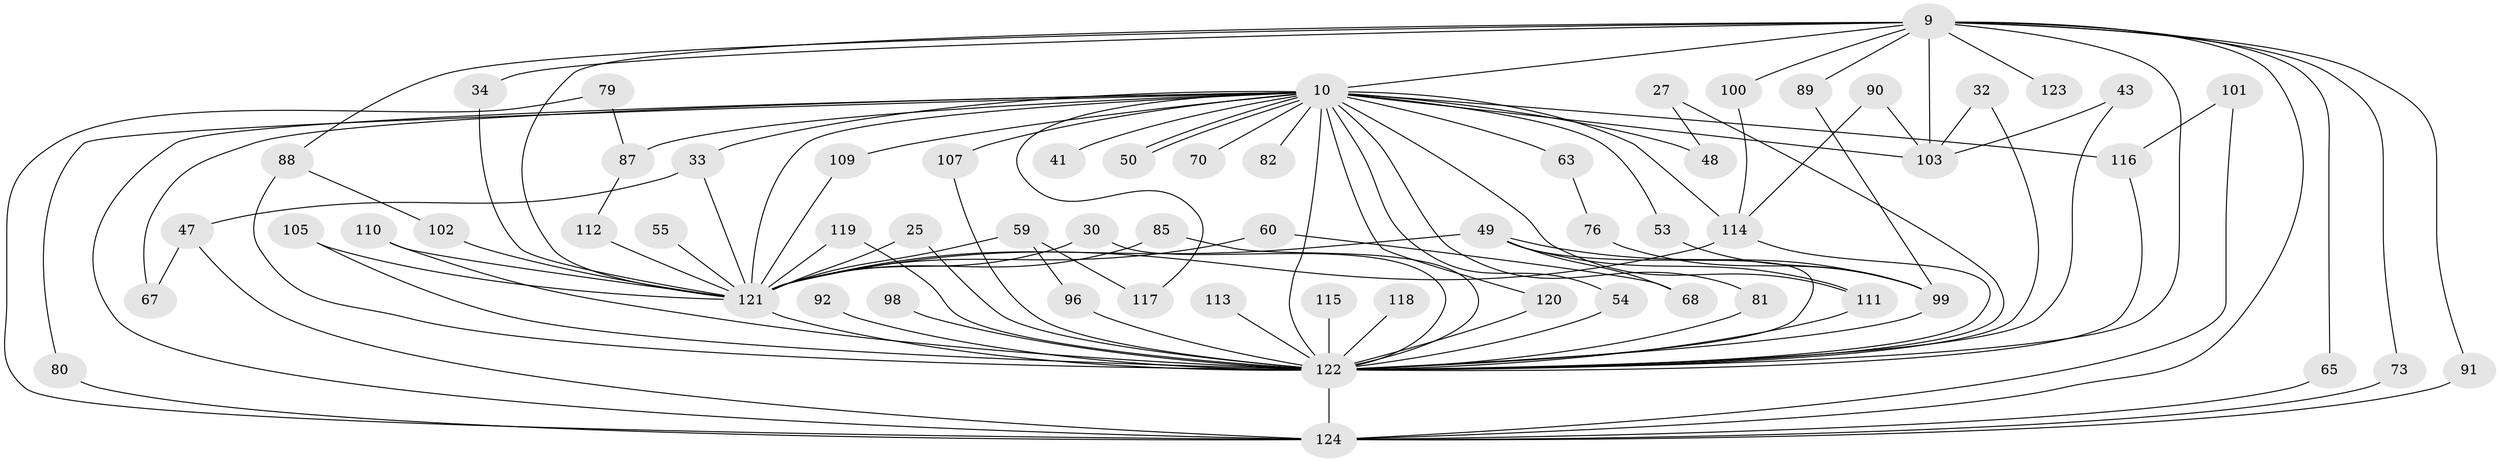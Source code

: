 // original degree distribution, {35: 0.008064516129032258, 25: 0.016129032258064516, 21: 0.016129032258064516, 20: 0.008064516129032258, 30: 0.008064516129032258, 19: 0.008064516129032258, 15: 0.008064516129032258, 23: 0.008064516129032258, 6: 0.024193548387096774, 4: 0.07258064516129033, 3: 0.1774193548387097, 9: 0.016129032258064516, 2: 0.5887096774193549, 5: 0.03225806451612903, 8: 0.008064516129032258}
// Generated by graph-tools (version 1.1) at 2025/02/03/05/25 17:02:36]
// undirected, 62 vertices, 110 edges
graph export_dot {
graph [start="1"]
  node [color=gray90,style=filled];
  9 [super="+8"];
  10 [super="+7+4"];
  25;
  27;
  30;
  32;
  33;
  34;
  41;
  43;
  47 [super="+44"];
  48 [super="+15"];
  49 [super="+35+45+37"];
  50;
  53;
  54;
  55;
  59 [super="+26"];
  60;
  63;
  65;
  67;
  68;
  70;
  73;
  76;
  79;
  80;
  81;
  82;
  85;
  87 [super="+11+62"];
  88 [super="+56"];
  89;
  90;
  91;
  92;
  96 [super="+39"];
  98;
  99 [super="+42+57+84+93"];
  100;
  101;
  102;
  103 [super="+97"];
  105;
  107;
  109;
  110;
  111 [super="+46+78"];
  112;
  113;
  114 [super="+38+104+94"];
  115;
  116 [super="+75"];
  117;
  118;
  119 [super="+31"];
  120 [super="+95"];
  121 [super="+21+6+83+16+28+36"];
  122 [super="+64+61+66+5+86"];
  123;
  124 [super="+108+52"];
  9 -- 10 [weight=8];
  9 -- 65;
  9 -- 89;
  9 -- 91;
  9 -- 100;
  9 -- 103 [weight=5];
  9 -- 73;
  9 -- 88;
  9 -- 34;
  9 -- 123;
  9 -- 121 [weight=4];
  9 -- 122 [weight=6];
  9 -- 124 [weight=2];
  10 -- 33;
  10 -- 41 [weight=2];
  10 -- 50;
  10 -- 50;
  10 -- 53;
  10 -- 63 [weight=2];
  10 -- 80;
  10 -- 82 [weight=2];
  10 -- 116 [weight=3];
  10 -- 109;
  10 -- 114 [weight=3];
  10 -- 67;
  10 -- 70 [weight=2];
  10 -- 81;
  10 -- 87 [weight=4];
  10 -- 103;
  10 -- 107;
  10 -- 48 [weight=3];
  10 -- 117;
  10 -- 54;
  10 -- 120;
  10 -- 121 [weight=14];
  10 -- 122 [weight=10];
  10 -- 111 [weight=3];
  10 -- 124;
  25 -- 121;
  25 -- 122;
  27 -- 48;
  27 -- 122;
  30 -- 121;
  30 -- 122;
  32 -- 103;
  32 -- 122;
  33 -- 47 [weight=2];
  33 -- 121;
  34 -- 121;
  43 -- 103;
  43 -- 122;
  47 -- 67;
  47 -- 124;
  49 -- 121 [weight=5];
  49 -- 122 [weight=3];
  49 -- 111;
  49 -- 99;
  49 -- 68;
  53 -- 99;
  54 -- 122;
  55 -- 121 [weight=2];
  59 -- 117;
  59 -- 96 [weight=2];
  59 -- 121;
  60 -- 68;
  60 -- 121 [weight=2];
  63 -- 76;
  65 -- 124;
  73 -- 124;
  76 -- 99;
  79 -- 87;
  79 -- 124;
  80 -- 124;
  81 -- 122;
  85 -- 121;
  85 -- 122;
  87 -- 112;
  88 -- 102;
  88 -- 122 [weight=2];
  89 -- 99;
  90 -- 103;
  90 -- 114;
  91 -- 124;
  92 -- 122;
  96 -- 122 [weight=2];
  98 -- 122 [weight=2];
  99 -- 122 [weight=5];
  100 -- 114;
  101 -- 116;
  101 -- 124;
  102 -- 121;
  105 -- 121;
  105 -- 122;
  107 -- 122;
  109 -- 121;
  110 -- 121;
  110 -- 122;
  111 -- 122;
  112 -- 121;
  113 -- 122 [weight=2];
  114 -- 121 [weight=3];
  114 -- 122 [weight=3];
  115 -- 122 [weight=2];
  116 -- 122;
  118 -- 122 [weight=2];
  119 -- 121 [weight=2];
  119 -- 122;
  120 -- 122 [weight=2];
  121 -- 122 [weight=7];
  122 -- 124 [weight=6];
}
